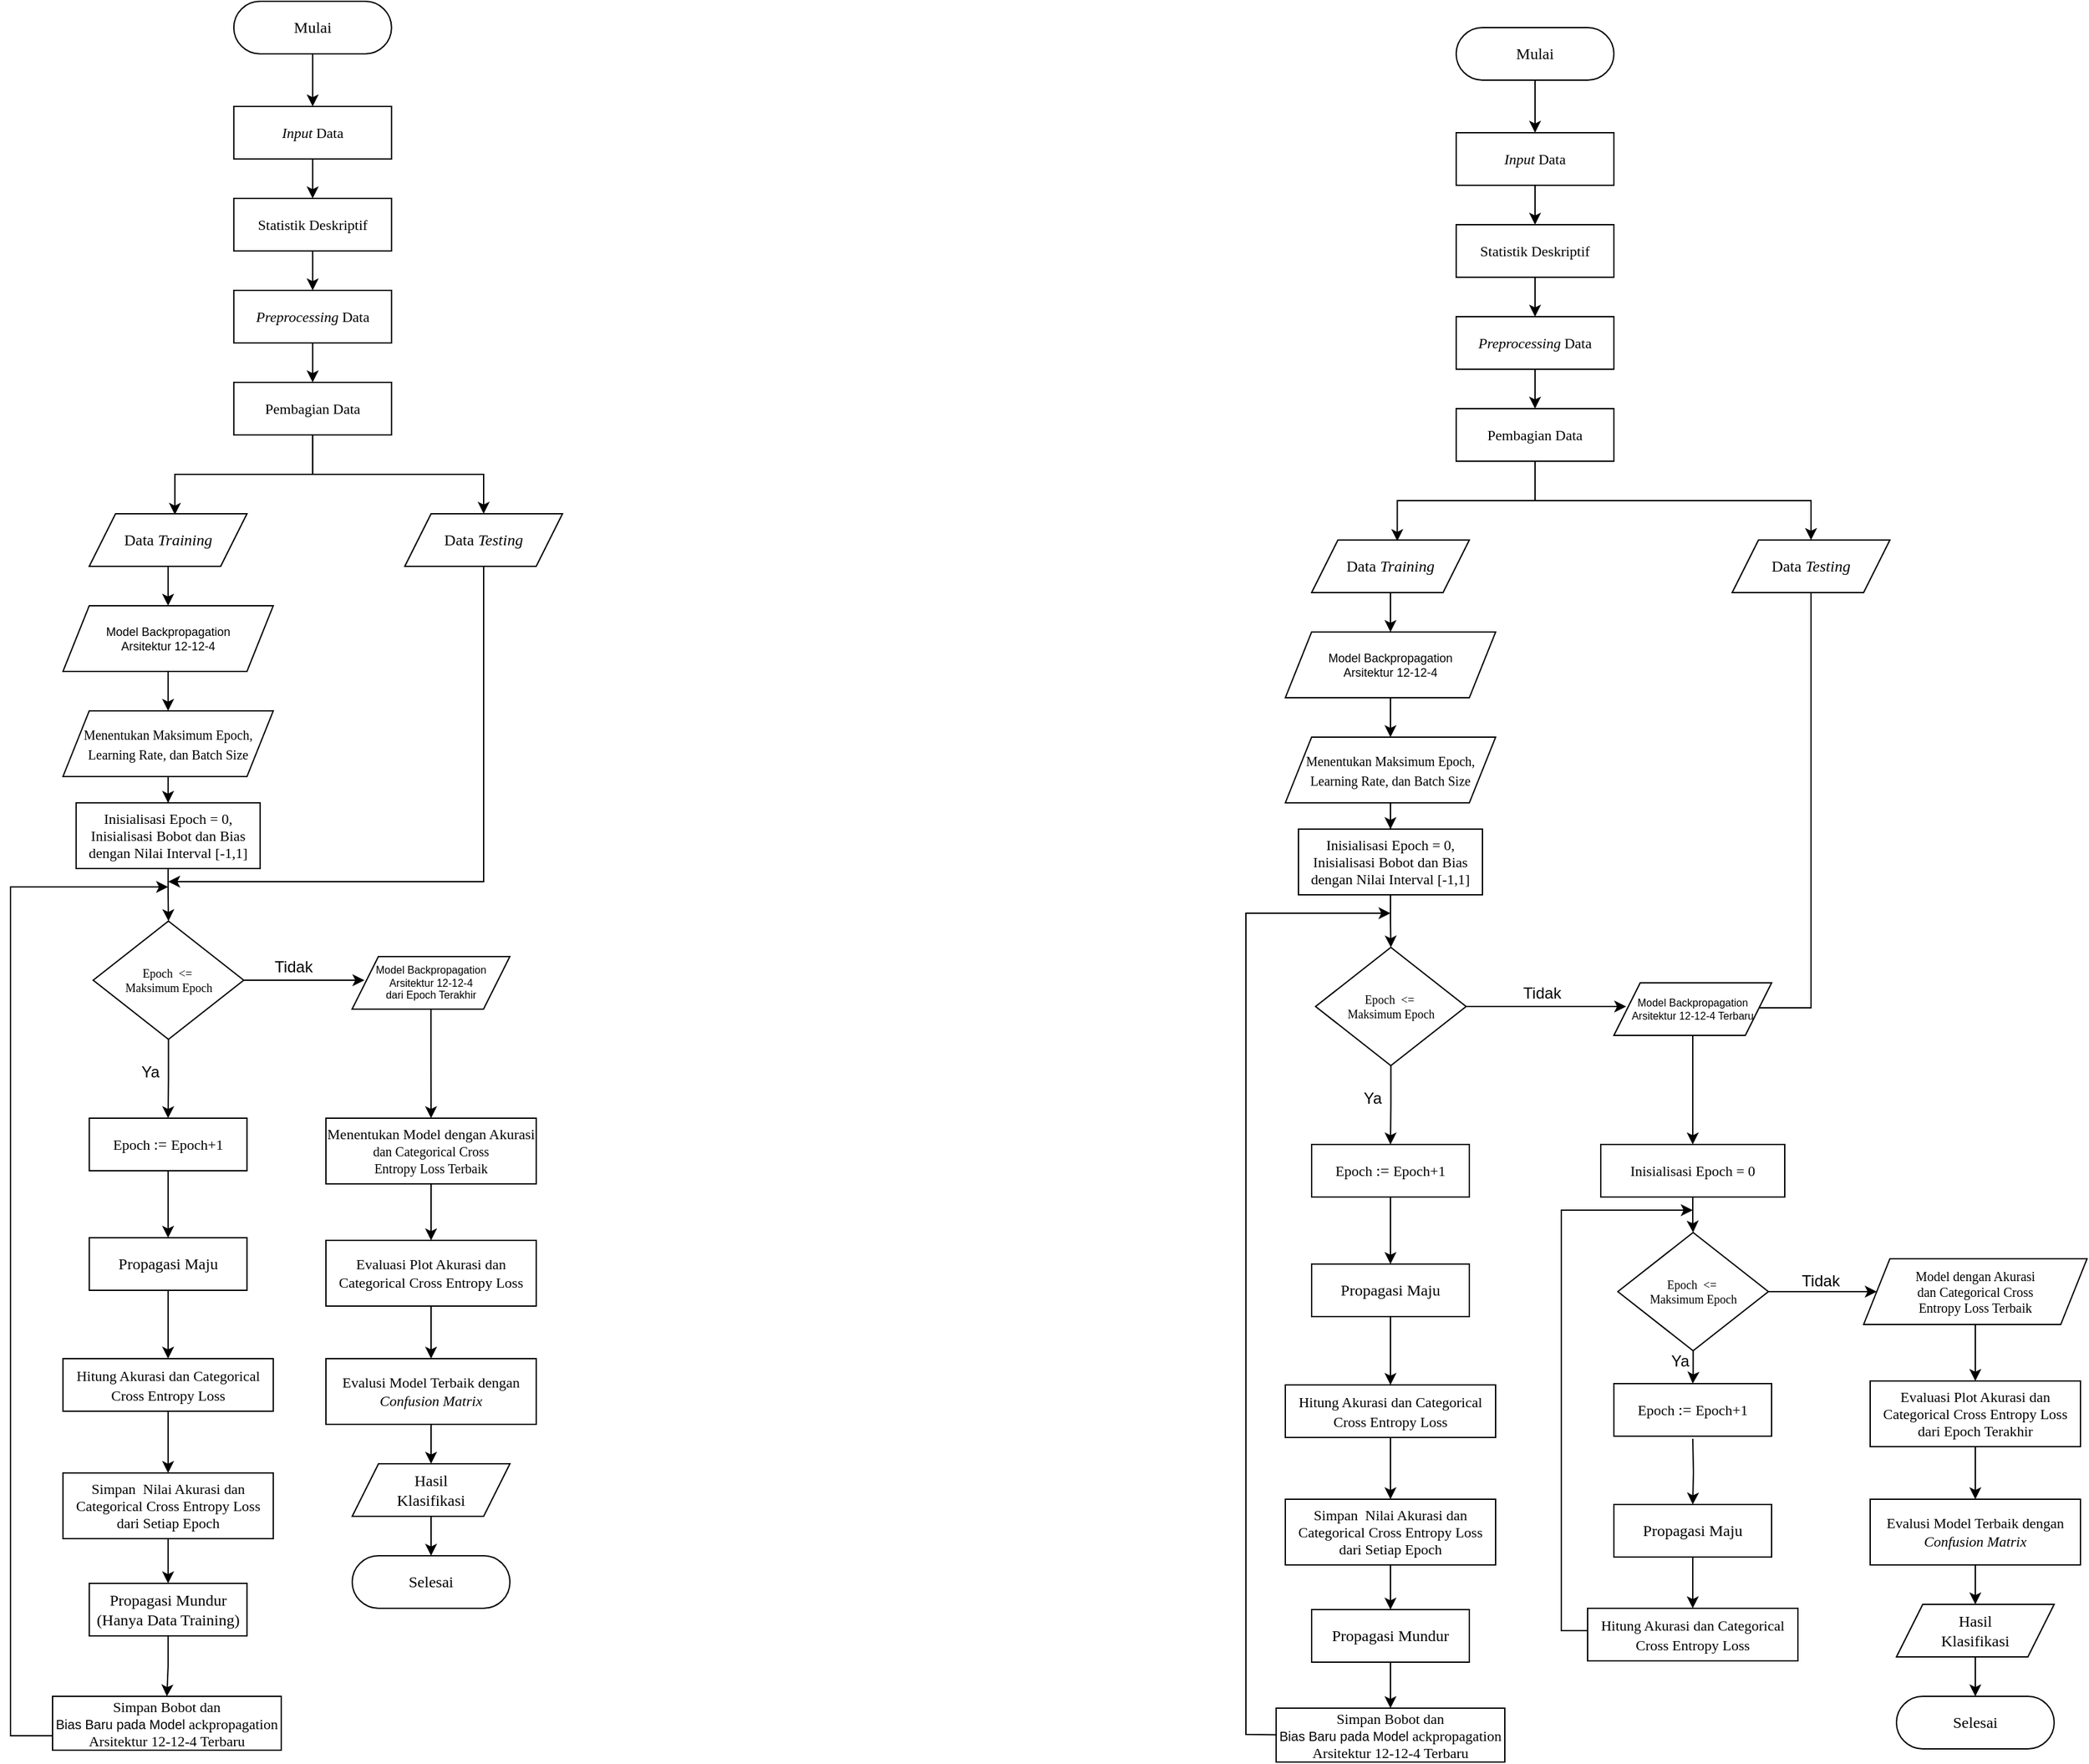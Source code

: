 <mxfile version="21.6.7" type="github">
  <diagram name="Halaman-1" id="IDPkt6IPQC_1jw6kws_v">
    <mxGraphModel dx="1494" dy="349" grid="1" gridSize="10" guides="0" tooltips="1" connect="1" arrows="1" fold="1" page="1" pageScale="1" pageWidth="827" pageHeight="1169" math="0" shadow="0">
      <root>
        <mxCell id="0" />
        <mxCell id="1" parent="0" />
        <mxCell id="IdXI2zrkfBvDs6GvW4y7-14" value="" style="edgeStyle=orthogonalEdgeStyle;rounded=0;orthogonalLoop=1;jettySize=auto;html=1;" parent="1" source="IdXI2zrkfBvDs6GvW4y7-10" edge="1">
          <mxGeometry relative="1" as="geometry">
            <mxPoint x="400" y="120" as="targetPoint" />
          </mxGeometry>
        </mxCell>
        <mxCell id="IdXI2zrkfBvDs6GvW4y7-10" value="&lt;font face=&quot;Times New Roman&quot;&gt;Mulai&lt;/font&gt;" style="rounded=1;whiteSpace=wrap;html=1;arcSize=50;" parent="1" vertex="1">
          <mxGeometry x="340" y="40" width="120" height="40" as="geometry" />
        </mxCell>
        <mxCell id="7m37HU-JpjzB4hNOFp2D-5" style="edgeStyle=orthogonalEdgeStyle;rounded=0;orthogonalLoop=1;jettySize=auto;html=1;exitX=0.75;exitY=0;exitDx=0;exitDy=0;" parent="1" edge="1">
          <mxGeometry relative="1" as="geometry">
            <mxPoint x="430.31" y="110" as="targetPoint" />
            <mxPoint x="430.0" y="110" as="sourcePoint" />
          </mxGeometry>
        </mxCell>
        <mxCell id="7m37HU-JpjzB4hNOFp2D-27" value="" style="edgeStyle=orthogonalEdgeStyle;rounded=0;orthogonalLoop=1;jettySize=auto;html=1;" parent="1" source="IdXI2zrkfBvDs6GvW4y7-42" target="K-xvkSlF35jEx8rKdwMI-3" edge="1">
          <mxGeometry relative="1" as="geometry" />
        </mxCell>
        <mxCell id="IdXI2zrkfBvDs6GvW4y7-42" value="&lt;font face=&quot;Times New Roman&quot;&gt;Hasil&lt;br&gt;Klasifikasi&lt;/font&gt;" style="shape=parallelogram;perimeter=parallelogramPerimeter;whiteSpace=wrap;html=1;fixedSize=1;" parent="1" vertex="1">
          <mxGeometry x="675" y="1240" width="120" height="40" as="geometry" />
        </mxCell>
        <mxCell id="K-xvkSlF35jEx8rKdwMI-3" value="&lt;font face=&quot;Times New Roman&quot;&gt;Selesai&lt;br&gt;&lt;/font&gt;" style="rounded=1;whiteSpace=wrap;html=1;arcSize=50;" parent="1" vertex="1">
          <mxGeometry x="675" y="1310" width="120" height="40" as="geometry" />
        </mxCell>
        <mxCell id="Z6IPMhNPh_R6V51IVwI1-49" value="" style="edgeStyle=orthogonalEdgeStyle;rounded=0;orthogonalLoop=1;jettySize=auto;html=1;entryX=0.5;entryY=0;entryDx=0;entryDy=0;" parent="1" source="7m37HU-JpjzB4hNOFp2D-1" target="Z6IPMhNPh_R6V51IVwI1-52" edge="1">
          <mxGeometry relative="1" as="geometry">
            <mxPoint x="310" y="530" as="targetPoint" />
          </mxGeometry>
        </mxCell>
        <mxCell id="7m37HU-JpjzB4hNOFp2D-1" value="&lt;font face=&quot;Times New Roman&quot;&gt;Data &lt;i&gt;Training&lt;/i&gt;&lt;/font&gt;" style="shape=parallelogram;perimeter=parallelogramPerimeter;whiteSpace=wrap;html=1;fixedSize=1;" parent="1" vertex="1">
          <mxGeometry x="230" y="430" width="120" height="40" as="geometry" />
        </mxCell>
        <mxCell id="7m37HU-JpjzB4hNOFp2D-12" value="" style="edgeStyle=orthogonalEdgeStyle;rounded=0;orthogonalLoop=1;jettySize=auto;html=1;" parent="1" source="7m37HU-JpjzB4hNOFp2D-2" target="7m37HU-JpjzB4hNOFp2D-3" edge="1">
          <mxGeometry relative="1" as="geometry" />
        </mxCell>
        <mxCell id="7m37HU-JpjzB4hNOFp2D-2" value="&lt;font style=&quot;font-size: 11px;&quot; face=&quot;Times New Roman&quot;&gt;&lt;i&gt;Input&lt;/i&gt; Data&lt;/font&gt;" style="rounded=0;whiteSpace=wrap;html=1;" parent="1" vertex="1">
          <mxGeometry x="340" y="120" width="120" height="40" as="geometry" />
        </mxCell>
        <mxCell id="7m37HU-JpjzB4hNOFp2D-29" value="" style="edgeStyle=orthogonalEdgeStyle;rounded=0;orthogonalLoop=1;jettySize=auto;html=1;" parent="1" source="7m37HU-JpjzB4hNOFp2D-3" target="7m37HU-JpjzB4hNOFp2D-28" edge="1">
          <mxGeometry relative="1" as="geometry" />
        </mxCell>
        <mxCell id="7m37HU-JpjzB4hNOFp2D-3" value="&lt;font face=&quot;Times New Roman&quot;&gt;&lt;span style=&quot;font-size: 11px;&quot;&gt;Statistik Deskriptif&lt;/span&gt;&lt;/font&gt;" style="rounded=0;whiteSpace=wrap;html=1;" parent="1" vertex="1">
          <mxGeometry x="340" y="190" width="120" height="40" as="geometry" />
        </mxCell>
        <mxCell id="7m37HU-JpjzB4hNOFp2D-31" style="edgeStyle=orthogonalEdgeStyle;rounded=0;orthogonalLoop=1;jettySize=auto;html=1;entryX=0.5;entryY=0;entryDx=0;entryDy=0;" parent="1" source="7m37HU-JpjzB4hNOFp2D-4" target="7m37HU-JpjzB4hNOFp2D-14" edge="1">
          <mxGeometry relative="1" as="geometry">
            <Array as="points">
              <mxPoint x="400" y="400" />
              <mxPoint x="610" y="400" />
            </Array>
          </mxGeometry>
        </mxCell>
        <mxCell id="7m37HU-JpjzB4hNOFp2D-32" style="edgeStyle=orthogonalEdgeStyle;rounded=0;orthogonalLoop=1;jettySize=auto;html=1;entryX=0.543;entryY=0.019;entryDx=0;entryDy=0;entryPerimeter=0;" parent="1" source="7m37HU-JpjzB4hNOFp2D-4" target="7m37HU-JpjzB4hNOFp2D-1" edge="1">
          <mxGeometry relative="1" as="geometry">
            <Array as="points">
              <mxPoint x="400" y="400" />
              <mxPoint x="295" y="400" />
            </Array>
          </mxGeometry>
        </mxCell>
        <mxCell id="7m37HU-JpjzB4hNOFp2D-4" value="&lt;font style=&quot;font-size: 11px;&quot; face=&quot;Times New Roman&quot;&gt;Pembagian Data&lt;/font&gt;" style="rounded=0;whiteSpace=wrap;html=1;" parent="1" vertex="1">
          <mxGeometry x="340" y="330" width="120" height="40" as="geometry" />
        </mxCell>
        <mxCell id="7m37HU-JpjzB4hNOFp2D-22" style="edgeStyle=orthogonalEdgeStyle;rounded=0;orthogonalLoop=1;jettySize=auto;html=1;entryX=1;entryY=0.5;entryDx=0;entryDy=0;" parent="1" target="rV1thAJR1Vzn2dTstKj4-36" edge="1">
          <mxGeometry relative="1" as="geometry">
            <mxPoint x="590" y="790" as="targetPoint" />
            <mxPoint x="610.0" y="470.0" as="sourcePoint" />
            <Array as="points">
              <mxPoint x="610" y="786" />
            </Array>
          </mxGeometry>
        </mxCell>
        <mxCell id="7m37HU-JpjzB4hNOFp2D-14" value="&lt;font face=&quot;Times New Roman&quot;&gt;Data &lt;i&gt;Testing&lt;/i&gt;&lt;/font&gt;" style="shape=parallelogram;perimeter=parallelogramPerimeter;whiteSpace=wrap;html=1;fixedSize=1;" parent="1" vertex="1">
          <mxGeometry x="550" y="430" width="120" height="40" as="geometry" />
        </mxCell>
        <mxCell id="7m37HU-JpjzB4hNOFp2D-30" value="" style="edgeStyle=orthogonalEdgeStyle;rounded=0;orthogonalLoop=1;jettySize=auto;html=1;" parent="1" source="7m37HU-JpjzB4hNOFp2D-28" target="7m37HU-JpjzB4hNOFp2D-4" edge="1">
          <mxGeometry relative="1" as="geometry" />
        </mxCell>
        <mxCell id="7m37HU-JpjzB4hNOFp2D-28" value="&lt;font style=&quot;font-size: 11px;&quot; face=&quot;Times New Roman&quot;&gt;&lt;i&gt;Preprocessing&lt;/i&gt; Data&lt;/font&gt;" style="rounded=0;whiteSpace=wrap;html=1;" parent="1" vertex="1">
          <mxGeometry x="340" y="260" width="120" height="40" as="geometry" />
        </mxCell>
        <mxCell id="Z6IPMhNPh_R6V51IVwI1-61" style="edgeStyle=orthogonalEdgeStyle;rounded=0;orthogonalLoop=1;jettySize=auto;html=1;entryX=0.5;entryY=0;entryDx=0;entryDy=0;" parent="1" source="Z6IPMhNPh_R6V51IVwI1-1" target="Z6IPMhNPh_R6V51IVwI1-16" edge="1">
          <mxGeometry relative="1" as="geometry" />
        </mxCell>
        <mxCell id="Z6IPMhNPh_R6V51IVwI1-1" value="&lt;font face=&quot;Times New Roman&quot; style=&quot;font-size: 10px;&quot;&gt;Menentukan Maksimum &lt;span&gt;Epoch&lt;/span&gt;, &lt;br&gt;&lt;span&gt;Learning Rate&lt;/span&gt;, dan &lt;span&gt;Batch Size&lt;/span&gt;&lt;/font&gt;" style="shape=parallelogram;perimeter=parallelogramPerimeter;whiteSpace=wrap;html=1;fixedSize=1;fontStyle=0" parent="1" vertex="1">
          <mxGeometry x="210" y="580" width="160" height="50" as="geometry" />
        </mxCell>
        <mxCell id="Z6IPMhNPh_R6V51IVwI1-43" value="" style="edgeStyle=orthogonalEdgeStyle;rounded=0;orthogonalLoop=1;jettySize=auto;html=1;" parent="1" source="Z6IPMhNPh_R6V51IVwI1-7" target="Z6IPMhNPh_R6V51IVwI1-20" edge="1">
          <mxGeometry relative="1" as="geometry" />
        </mxCell>
        <mxCell id="rV1thAJR1Vzn2dTstKj4-12" value="" style="edgeStyle=orthogonalEdgeStyle;rounded=0;orthogonalLoop=1;jettySize=auto;html=1;entryX=0.078;entryY=0.45;entryDx=0;entryDy=0;entryPerimeter=0;" edge="1" parent="1" source="Z6IPMhNPh_R6V51IVwI1-7" target="rV1thAJR1Vzn2dTstKj4-36">
          <mxGeometry relative="1" as="geometry">
            <mxPoint x="450.0" y="785.517" as="targetPoint" />
          </mxGeometry>
        </mxCell>
        <mxCell id="Z6IPMhNPh_R6V51IVwI1-7" value="&lt;font style=&quot;font-size: 9px;&quot;&gt;&lt;span style=&quot;font-size: 9px;&quot;&gt;&lt;span style=&quot;font-size: 9px;&quot;&gt;Epoch&amp;nbsp;&lt;/span&gt; &amp;lt;=&lt;/span&gt;&amp;nbsp;&lt;br style=&quot;font-size: 9px;&quot;&gt;&lt;span style=&quot;font-size: 9px;&quot;&gt;Maksimum &lt;span style=&quot;font-size: 9px;&quot;&gt;Epoch&lt;/span&gt;&lt;/span&gt;&lt;/font&gt;" style="rhombus;whiteSpace=wrap;html=1;fontSize=9;fontStyle=0;fontFamily=Times New Roman;" parent="1" vertex="1">
          <mxGeometry x="233" y="740" width="114.55" height="90" as="geometry" />
        </mxCell>
        <mxCell id="Z6IPMhNPh_R6V51IVwI1-33" value="" style="edgeStyle=orthogonalEdgeStyle;rounded=0;orthogonalLoop=1;jettySize=auto;html=1;" parent="1" source="Z6IPMhNPh_R6V51IVwI1-16" target="Z6IPMhNPh_R6V51IVwI1-7" edge="1">
          <mxGeometry relative="1" as="geometry" />
        </mxCell>
        <mxCell id="Z6IPMhNPh_R6V51IVwI1-16" value="Inisialisasi&amp;nbsp;&lt;span style=&quot;font-size: 11px;&quot;&gt;Epoch = 0,&lt;br style=&quot;font-size: 11px;&quot;&gt;Inisialisasi Bobot dan Bias dengan Nilai Interval [-1,1]&lt;br style=&quot;font-size: 11px;&quot;&gt;&lt;/span&gt;" style="rounded=0;whiteSpace=wrap;html=1;fontFamily=Times New Roman;fontSize=11;" parent="1" vertex="1">
          <mxGeometry x="220" y="650" width="140" height="50" as="geometry" />
        </mxCell>
        <mxCell id="Z6IPMhNPh_R6V51IVwI1-38" value="" style="edgeStyle=orthogonalEdgeStyle;rounded=0;orthogonalLoop=1;jettySize=auto;html=1;" parent="1" source="Z6IPMhNPh_R6V51IVwI1-19" target="Z6IPMhNPh_R6V51IVwI1-37" edge="1">
          <mxGeometry relative="1" as="geometry" />
        </mxCell>
        <mxCell id="Z6IPMhNPh_R6V51IVwI1-19" value="Propagasi Maju" style="rounded=0;whiteSpace=wrap;html=1;fontFamily=Times New Roman;" parent="1" vertex="1">
          <mxGeometry x="230" y="981" width="120" height="40" as="geometry" />
        </mxCell>
        <mxCell id="rV1thAJR1Vzn2dTstKj4-2" style="edgeStyle=orthogonalEdgeStyle;rounded=0;orthogonalLoop=1;jettySize=auto;html=1;entryX=0.5;entryY=0;entryDx=0;entryDy=0;" edge="1" parent="1" source="Z6IPMhNPh_R6V51IVwI1-20" target="Z6IPMhNPh_R6V51IVwI1-19">
          <mxGeometry relative="1" as="geometry" />
        </mxCell>
        <mxCell id="Z6IPMhNPh_R6V51IVwI1-20" value="&lt;span style=&quot;border-color: var(--border-color); font-size: 11px;&quot;&gt;Epoch&amp;nbsp;&lt;/span&gt;:=&amp;nbsp;&lt;span style=&quot;border-color: var(--border-color); font-size: 11px;&quot;&gt;Epoch+&lt;/span&gt;&lt;span style=&quot;font-size: 11px;&quot;&gt;1&lt;/span&gt;" style="rounded=0;whiteSpace=wrap;html=1;fontFamily=Times New Roman;fontStyle=0" parent="1" vertex="1">
          <mxGeometry x="230" y="890" width="120" height="40" as="geometry" />
        </mxCell>
        <mxCell id="rV1thAJR1Vzn2dTstKj4-17" style="edgeStyle=orthogonalEdgeStyle;rounded=0;orthogonalLoop=1;jettySize=auto;html=1;entryX=0.5;entryY=0;entryDx=0;entryDy=0;" edge="1" parent="1" source="Z6IPMhNPh_R6V51IVwI1-37" target="rV1thAJR1Vzn2dTstKj4-16">
          <mxGeometry relative="1" as="geometry" />
        </mxCell>
        <mxCell id="Z6IPMhNPh_R6V51IVwI1-37" value="&lt;span style=&quot;font-size: 11px;&quot;&gt;Hitung Akurasi dan Categorical Cross Entropy Loss&lt;/span&gt;" style="rounded=0;whiteSpace=wrap;html=1;fontFamily=Times New Roman;fontStyle=0" parent="1" vertex="1">
          <mxGeometry x="210" y="1073" width="160" height="40" as="geometry" />
        </mxCell>
        <mxCell id="rV1thAJR1Vzn2dTstKj4-35" value="" style="edgeStyle=orthogonalEdgeStyle;rounded=0;orthogonalLoop=1;jettySize=auto;html=1;" edge="1" parent="1" source="Z6IPMhNPh_R6V51IVwI1-40" target="rV1thAJR1Vzn2dTstKj4-30">
          <mxGeometry relative="1" as="geometry" />
        </mxCell>
        <mxCell id="Z6IPMhNPh_R6V51IVwI1-40" value="Propagasi Mundur" style="rounded=0;whiteSpace=wrap;html=1;fontFamily=Times New Roman;" parent="1" vertex="1">
          <mxGeometry x="230" y="1244" width="120" height="40" as="geometry" />
        </mxCell>
        <mxCell id="Z6IPMhNPh_R6V51IVwI1-56" style="edgeStyle=orthogonalEdgeStyle;rounded=0;orthogonalLoop=1;jettySize=auto;html=1;entryX=0.5;entryY=0;entryDx=0;entryDy=0;" parent="1" source="Z6IPMhNPh_R6V51IVwI1-52" target="Z6IPMhNPh_R6V51IVwI1-1" edge="1">
          <mxGeometry relative="1" as="geometry" />
        </mxCell>
        <mxCell id="Z6IPMhNPh_R6V51IVwI1-52" value="Model Backpropagation&lt;br&gt;Arsitektur 12-12-4" style="shape=parallelogram;perimeter=parallelogramPerimeter;whiteSpace=wrap;html=1;fixedSize=1;fontSize=9;" parent="1" vertex="1">
          <mxGeometry x="210" y="500" width="160" height="50" as="geometry" />
        </mxCell>
        <mxCell id="rV1thAJR1Vzn2dTstKj4-4" value="Ya" style="text;html=1;align=center;verticalAlign=middle;resizable=0;points=[];autosize=1;strokeColor=none;fillColor=none;" vertex="1" parent="1">
          <mxGeometry x="256" y="840" width="40" height="30" as="geometry" />
        </mxCell>
        <mxCell id="rV1thAJR1Vzn2dTstKj4-18" style="edgeStyle=orthogonalEdgeStyle;rounded=0;orthogonalLoop=1;jettySize=auto;html=1;entryX=0.5;entryY=0;entryDx=0;entryDy=0;" edge="1" parent="1" source="rV1thAJR1Vzn2dTstKj4-16" target="Z6IPMhNPh_R6V51IVwI1-40">
          <mxGeometry relative="1" as="geometry" />
        </mxCell>
        <mxCell id="rV1thAJR1Vzn2dTstKj4-16" value="Simpan&amp;nbsp; Nilai Akurasi dan Categorical Cross Entropy Loss dari Setiap Epoch" style="whiteSpace=wrap;html=1;fontSize=11;fontFamily=Times New Roman;fontStyle=0;" vertex="1" parent="1">
          <mxGeometry x="210" y="1160" width="160" height="50" as="geometry" />
        </mxCell>
        <mxCell id="rV1thAJR1Vzn2dTstKj4-22" style="edgeStyle=orthogonalEdgeStyle;rounded=0;orthogonalLoop=1;jettySize=auto;html=1;exitX=0;exitY=0.5;exitDx=0;exitDy=0;" edge="1" parent="1" source="rV1thAJR1Vzn2dTstKj4-30">
          <mxGeometry relative="1" as="geometry">
            <mxPoint x="290" y="714" as="targetPoint" />
            <mxPoint x="220" y="1300" as="sourcePoint" />
            <Array as="points">
              <mxPoint x="225" y="1340" />
              <mxPoint x="180" y="1339" />
              <mxPoint x="180" y="714" />
            </Array>
          </mxGeometry>
        </mxCell>
        <mxCell id="rV1thAJR1Vzn2dTstKj4-42" style="edgeStyle=orthogonalEdgeStyle;rounded=0;orthogonalLoop=1;jettySize=auto;html=1;" edge="1" parent="1" source="rV1thAJR1Vzn2dTstKj4-23" target="rV1thAJR1Vzn2dTstKj4-24">
          <mxGeometry relative="1" as="geometry" />
        </mxCell>
        <mxCell id="rV1thAJR1Vzn2dTstKj4-23" value="Propagasi Maju" style="rounded=0;whiteSpace=wrap;html=1;fontFamily=Times New Roman;" vertex="1" parent="1">
          <mxGeometry x="460" y="1164" width="120" height="40" as="geometry" />
        </mxCell>
        <mxCell id="rV1thAJR1Vzn2dTstKj4-24" value="&lt;span style=&quot;font-size: 11px;&quot;&gt;Hitung Akurasi dan Categorical Cross Entropy Loss&lt;/span&gt;" style="rounded=0;whiteSpace=wrap;html=1;fontFamily=Times New Roman;fontStyle=0" vertex="1" parent="1">
          <mxGeometry x="440" y="1243" width="160" height="40" as="geometry" />
        </mxCell>
        <mxCell id="rV1thAJR1Vzn2dTstKj4-30" value="Simpan Bobot dan&lt;br style=&quot;border-color: var(--border-color); font-family: Helvetica; font-size: 10px;&quot;&gt;&lt;span style=&quot;font-family: Helvetica; font-size: 10px;&quot;&gt;Bias Baru pada Model&amp;nbsp;&lt;/span&gt;ackpropagation Arsitektur 12-12-4 Terbaru" style="whiteSpace=wrap;html=1;fontSize=11;fontFamily=Times New Roman;fontStyle=0;" vertex="1" parent="1">
          <mxGeometry x="203" y="1319" width="174" height="41" as="geometry" />
        </mxCell>
        <mxCell id="rV1thAJR1Vzn2dTstKj4-51" style="edgeStyle=orthogonalEdgeStyle;rounded=0;orthogonalLoop=1;jettySize=auto;html=1;entryX=0.5;entryY=0;entryDx=0;entryDy=0;" edge="1" parent="1" source="rV1thAJR1Vzn2dTstKj4-36" target="rV1thAJR1Vzn2dTstKj4-49">
          <mxGeometry relative="1" as="geometry" />
        </mxCell>
        <mxCell id="rV1thAJR1Vzn2dTstKj4-36" value="Model Backpropagation Arsitektur 12-12-4 Terbaru" style="shape=parallelogram;perimeter=parallelogramPerimeter;whiteSpace=wrap;html=1;fixedSize=1;fontSize=8;" vertex="1" parent="1">
          <mxGeometry x="460" y="767" width="120" height="40" as="geometry" />
        </mxCell>
        <mxCell id="rV1thAJR1Vzn2dTstKj4-71" style="edgeStyle=orthogonalEdgeStyle;rounded=0;orthogonalLoop=1;jettySize=auto;html=1;exitX=0;exitY=0.5;exitDx=0;exitDy=0;" edge="1" parent="1" source="rV1thAJR1Vzn2dTstKj4-24">
          <mxGeometry relative="1" as="geometry">
            <mxPoint x="520" y="940" as="targetPoint" />
            <Array as="points">
              <mxPoint x="440" y="1260" />
              <mxPoint x="420" y="1260" />
              <mxPoint x="420" y="940" />
            </Array>
          </mxGeometry>
        </mxCell>
        <mxCell id="rV1thAJR1Vzn2dTstKj4-74" style="edgeStyle=orthogonalEdgeStyle;rounded=0;orthogonalLoop=1;jettySize=auto;html=1;entryX=0.5;entryY=0;entryDx=0;entryDy=0;" edge="1" parent="1" source="rV1thAJR1Vzn2dTstKj4-38" target="rV1thAJR1Vzn2dTstKj4-73">
          <mxGeometry relative="1" as="geometry" />
        </mxCell>
        <mxCell id="rV1thAJR1Vzn2dTstKj4-38" value="Evaluasi Plot Akurasi dan Categorical Cross Entropy Loss dari Epoch Terakhir" style="whiteSpace=wrap;html=1;fontSize=11;fontFamily=Times New Roman;fontStyle=0;" vertex="1" parent="1">
          <mxGeometry x="655" y="1070" width="160" height="50" as="geometry" />
        </mxCell>
        <mxCell id="rV1thAJR1Vzn2dTstKj4-58" style="edgeStyle=orthogonalEdgeStyle;rounded=0;orthogonalLoop=1;jettySize=auto;html=1;entryX=0.5;entryY=0;entryDx=0;entryDy=0;" edge="1" parent="1" target="rV1thAJR1Vzn2dTstKj4-23">
          <mxGeometry relative="1" as="geometry">
            <mxPoint x="520.029" y="1114" as="sourcePoint" />
            <mxPoint x="522.44" y="1151.56" as="targetPoint" />
          </mxGeometry>
        </mxCell>
        <mxCell id="rV1thAJR1Vzn2dTstKj4-45" value="&lt;span style=&quot;border-color: var(--border-color); font-size: 11px;&quot;&gt;Epoch&amp;nbsp;&lt;/span&gt;:=&amp;nbsp;&lt;span style=&quot;border-color: var(--border-color); font-size: 11px;&quot;&gt;Epoch+&lt;/span&gt;&lt;span style=&quot;font-size: 11px;&quot;&gt;1&lt;/span&gt;" style="rounded=0;whiteSpace=wrap;html=1;fontFamily=Times New Roman;fontStyle=0" vertex="1" parent="1">
          <mxGeometry x="460" y="1072" width="120" height="40" as="geometry" />
        </mxCell>
        <mxCell id="rV1thAJR1Vzn2dTstKj4-55" style="edgeStyle=orthogonalEdgeStyle;rounded=0;orthogonalLoop=1;jettySize=auto;html=1;entryX=0.5;entryY=0;entryDx=0;entryDy=0;" edge="1" parent="1" source="rV1thAJR1Vzn2dTstKj4-49" target="rV1thAJR1Vzn2dTstKj4-54">
          <mxGeometry relative="1" as="geometry" />
        </mxCell>
        <mxCell id="rV1thAJR1Vzn2dTstKj4-49" value="Inisialisasi&amp;nbsp;&lt;span style=&quot;border-color: var(--border-color);&quot;&gt;Epoch = 0&lt;/span&gt;&lt;span style=&quot;font-size: 11px;&quot;&gt;&lt;br style=&quot;font-size: 11px;&quot;&gt;&lt;/span&gt;" style="rounded=0;whiteSpace=wrap;html=1;fontFamily=Times New Roman;fontSize=11;" vertex="1" parent="1">
          <mxGeometry x="450" y="890" width="140" height="40" as="geometry" />
        </mxCell>
        <mxCell id="rV1thAJR1Vzn2dTstKj4-57" style="edgeStyle=orthogonalEdgeStyle;rounded=0;orthogonalLoop=1;jettySize=auto;html=1;entryX=0.5;entryY=0;entryDx=0;entryDy=0;" edge="1" parent="1" source="rV1thAJR1Vzn2dTstKj4-54" target="rV1thAJR1Vzn2dTstKj4-45">
          <mxGeometry relative="1" as="geometry" />
        </mxCell>
        <mxCell id="rV1thAJR1Vzn2dTstKj4-64" style="edgeStyle=orthogonalEdgeStyle;rounded=0;orthogonalLoop=1;jettySize=auto;html=1;" edge="1" parent="1" source="rV1thAJR1Vzn2dTstKj4-54" target="rV1thAJR1Vzn2dTstKj4-68">
          <mxGeometry relative="1" as="geometry">
            <mxPoint x="660" y="1002" as="targetPoint" />
          </mxGeometry>
        </mxCell>
        <mxCell id="rV1thAJR1Vzn2dTstKj4-54" value="&lt;font style=&quot;font-size: 9px;&quot;&gt;&lt;span style=&quot;font-size: 9px;&quot;&gt;&lt;span style=&quot;font-size: 9px;&quot;&gt;Epoch&amp;nbsp;&lt;/span&gt; &amp;lt;=&lt;/span&gt;&amp;nbsp;&lt;br style=&quot;font-size: 9px;&quot;&gt;&lt;span style=&quot;font-size: 9px;&quot;&gt;Maksimum &lt;span style=&quot;font-size: 9px;&quot;&gt;Epoch&lt;/span&gt;&lt;/span&gt;&lt;/font&gt;" style="rhombus;whiteSpace=wrap;html=1;fontSize=9;fontStyle=0;fontFamily=Times New Roman;" vertex="1" parent="1">
          <mxGeometry x="463" y="957" width="114.55" height="90" as="geometry" />
        </mxCell>
        <mxCell id="rV1thAJR1Vzn2dTstKj4-61" value="Ya" style="text;html=1;align=center;verticalAlign=middle;resizable=0;points=[];autosize=1;strokeColor=none;fillColor=none;" vertex="1" parent="1">
          <mxGeometry x="490" y="1040" width="40" height="30" as="geometry" />
        </mxCell>
        <mxCell id="rV1thAJR1Vzn2dTstKj4-62" value="Tidak" style="text;html=1;align=center;verticalAlign=middle;resizable=0;points=[];autosize=1;strokeColor=none;fillColor=none;" vertex="1" parent="1">
          <mxGeometry x="380" y="760" width="50" height="30" as="geometry" />
        </mxCell>
        <mxCell id="rV1thAJR1Vzn2dTstKj4-63" value="Tidak" style="text;html=1;align=center;verticalAlign=middle;resizable=0;points=[];autosize=1;strokeColor=none;fillColor=none;" vertex="1" parent="1">
          <mxGeometry x="592" y="979" width="50" height="30" as="geometry" />
        </mxCell>
        <mxCell id="rV1thAJR1Vzn2dTstKj4-72" style="edgeStyle=orthogonalEdgeStyle;rounded=0;orthogonalLoop=1;jettySize=auto;html=1;entryX=0.5;entryY=0;entryDx=0;entryDy=0;" edge="1" parent="1" source="rV1thAJR1Vzn2dTstKj4-68" target="rV1thAJR1Vzn2dTstKj4-38">
          <mxGeometry relative="1" as="geometry">
            <mxPoint x="730" y="1060" as="targetPoint" />
          </mxGeometry>
        </mxCell>
        <mxCell id="rV1thAJR1Vzn2dTstKj4-68" value="Model dengan Akurasi&lt;br&gt;dan&amp;nbsp;&lt;span style=&quot;font-size: 10px;&quot;&gt;Categorical Cross &lt;br&gt;Entropy Loss Terbaik&lt;/span&gt;" style="shape=parallelogram;perimeter=parallelogramPerimeter;whiteSpace=wrap;html=1;fixedSize=1;fontSize=10;fontFamily=Times New Roman;" vertex="1" parent="1">
          <mxGeometry x="650" y="977" width="170" height="50" as="geometry" />
        </mxCell>
        <mxCell id="rV1thAJR1Vzn2dTstKj4-75" style="edgeStyle=orthogonalEdgeStyle;rounded=0;orthogonalLoop=1;jettySize=auto;html=1;entryX=0.5;entryY=0;entryDx=0;entryDy=0;" edge="1" parent="1" source="rV1thAJR1Vzn2dTstKj4-73" target="IdXI2zrkfBvDs6GvW4y7-42">
          <mxGeometry relative="1" as="geometry" />
        </mxCell>
        <mxCell id="rV1thAJR1Vzn2dTstKj4-73" value="Evalusi Model Terbaik dengan&lt;br&gt;&lt;i&gt;Confusion Matrix&lt;/i&gt;" style="whiteSpace=wrap;html=1;fontSize=11;fontFamily=Times New Roman;fontStyle=0;" vertex="1" parent="1">
          <mxGeometry x="655" y="1160" width="160" height="50" as="geometry" />
        </mxCell>
        <mxCell id="rV1thAJR1Vzn2dTstKj4-76" value="" style="edgeStyle=orthogonalEdgeStyle;rounded=0;orthogonalLoop=1;jettySize=auto;html=1;" edge="1" parent="1" source="rV1thAJR1Vzn2dTstKj4-77">
          <mxGeometry relative="1" as="geometry">
            <mxPoint x="-530.09" y="100" as="targetPoint" />
          </mxGeometry>
        </mxCell>
        <mxCell id="rV1thAJR1Vzn2dTstKj4-77" value="&lt;font face=&quot;Times New Roman&quot;&gt;Mulai&lt;/font&gt;" style="rounded=1;whiteSpace=wrap;html=1;arcSize=50;" vertex="1" parent="1">
          <mxGeometry x="-590.09" y="20" width="120" height="40" as="geometry" />
        </mxCell>
        <mxCell id="rV1thAJR1Vzn2dTstKj4-78" style="edgeStyle=orthogonalEdgeStyle;rounded=0;orthogonalLoop=1;jettySize=auto;html=1;exitX=0.75;exitY=0;exitDx=0;exitDy=0;" edge="1" parent="1">
          <mxGeometry relative="1" as="geometry">
            <mxPoint x="-499.78" y="90" as="targetPoint" />
            <mxPoint x="-500.09" y="90" as="sourcePoint" />
          </mxGeometry>
        </mxCell>
        <mxCell id="rV1thAJR1Vzn2dTstKj4-79" value="" style="edgeStyle=orthogonalEdgeStyle;rounded=0;orthogonalLoop=1;jettySize=auto;html=1;" edge="1" parent="1" source="rV1thAJR1Vzn2dTstKj4-80" target="rV1thAJR1Vzn2dTstKj4-81">
          <mxGeometry relative="1" as="geometry" />
        </mxCell>
        <mxCell id="rV1thAJR1Vzn2dTstKj4-80" value="&lt;font face=&quot;Times New Roman&quot;&gt;Hasil&lt;br&gt;Klasifikasi&lt;/font&gt;" style="shape=parallelogram;perimeter=parallelogramPerimeter;whiteSpace=wrap;html=1;fixedSize=1;" vertex="1" parent="1">
          <mxGeometry x="-500" y="1133" width="120" height="40" as="geometry" />
        </mxCell>
        <mxCell id="rV1thAJR1Vzn2dTstKj4-81" value="&lt;font face=&quot;Times New Roman&quot;&gt;Selesai&lt;br&gt;&lt;/font&gt;" style="rounded=1;whiteSpace=wrap;html=1;arcSize=50;" vertex="1" parent="1">
          <mxGeometry x="-500" y="1203" width="120" height="40" as="geometry" />
        </mxCell>
        <mxCell id="rV1thAJR1Vzn2dTstKj4-82" value="" style="edgeStyle=orthogonalEdgeStyle;rounded=0;orthogonalLoop=1;jettySize=auto;html=1;entryX=0.5;entryY=0;entryDx=0;entryDy=0;" edge="1" parent="1" source="rV1thAJR1Vzn2dTstKj4-83" target="rV1thAJR1Vzn2dTstKj4-111">
          <mxGeometry relative="1" as="geometry">
            <mxPoint x="-620.09" y="510" as="targetPoint" />
          </mxGeometry>
        </mxCell>
        <mxCell id="rV1thAJR1Vzn2dTstKj4-83" value="&lt;font face=&quot;Times New Roman&quot;&gt;Data &lt;i&gt;Training&lt;/i&gt;&lt;/font&gt;" style="shape=parallelogram;perimeter=parallelogramPerimeter;whiteSpace=wrap;html=1;fixedSize=1;" vertex="1" parent="1">
          <mxGeometry x="-700.09" y="410" width="120" height="40" as="geometry" />
        </mxCell>
        <mxCell id="rV1thAJR1Vzn2dTstKj4-84" value="" style="edgeStyle=orthogonalEdgeStyle;rounded=0;orthogonalLoop=1;jettySize=auto;html=1;" edge="1" parent="1" source="rV1thAJR1Vzn2dTstKj4-85" target="rV1thAJR1Vzn2dTstKj4-87">
          <mxGeometry relative="1" as="geometry" />
        </mxCell>
        <mxCell id="rV1thAJR1Vzn2dTstKj4-85" value="&lt;font style=&quot;font-size: 11px;&quot; face=&quot;Times New Roman&quot;&gt;&lt;i&gt;Input&lt;/i&gt; Data&lt;/font&gt;" style="rounded=0;whiteSpace=wrap;html=1;" vertex="1" parent="1">
          <mxGeometry x="-590.09" y="100" width="120" height="40" as="geometry" />
        </mxCell>
        <mxCell id="rV1thAJR1Vzn2dTstKj4-86" value="" style="edgeStyle=orthogonalEdgeStyle;rounded=0;orthogonalLoop=1;jettySize=auto;html=1;" edge="1" parent="1" source="rV1thAJR1Vzn2dTstKj4-87" target="rV1thAJR1Vzn2dTstKj4-94">
          <mxGeometry relative="1" as="geometry" />
        </mxCell>
        <mxCell id="rV1thAJR1Vzn2dTstKj4-87" value="&lt;font face=&quot;Times New Roman&quot;&gt;&lt;span style=&quot;font-size: 11px;&quot;&gt;Statistik Deskriptif&lt;/span&gt;&lt;/font&gt;" style="rounded=0;whiteSpace=wrap;html=1;" vertex="1" parent="1">
          <mxGeometry x="-590.09" y="170" width="120" height="40" as="geometry" />
        </mxCell>
        <mxCell id="rV1thAJR1Vzn2dTstKj4-88" style="edgeStyle=orthogonalEdgeStyle;rounded=0;orthogonalLoop=1;jettySize=auto;html=1;entryX=0.5;entryY=0;entryDx=0;entryDy=0;" edge="1" parent="1" source="rV1thAJR1Vzn2dTstKj4-90" target="rV1thAJR1Vzn2dTstKj4-92">
          <mxGeometry relative="1" as="geometry">
            <Array as="points">
              <mxPoint x="-530" y="380" />
              <mxPoint x="-400" y="380" />
            </Array>
          </mxGeometry>
        </mxCell>
        <mxCell id="rV1thAJR1Vzn2dTstKj4-89" style="edgeStyle=orthogonalEdgeStyle;rounded=0;orthogonalLoop=1;jettySize=auto;html=1;entryX=0.543;entryY=0.019;entryDx=0;entryDy=0;entryPerimeter=0;" edge="1" parent="1" source="rV1thAJR1Vzn2dTstKj4-90" target="rV1thAJR1Vzn2dTstKj4-83">
          <mxGeometry relative="1" as="geometry">
            <Array as="points">
              <mxPoint x="-530.09" y="380" />
              <mxPoint x="-635.09" y="380" />
            </Array>
          </mxGeometry>
        </mxCell>
        <mxCell id="rV1thAJR1Vzn2dTstKj4-90" value="&lt;font style=&quot;font-size: 11px;&quot; face=&quot;Times New Roman&quot;&gt;Pembagian Data&lt;/font&gt;" style="rounded=0;whiteSpace=wrap;html=1;" vertex="1" parent="1">
          <mxGeometry x="-590.09" y="310" width="120" height="40" as="geometry" />
        </mxCell>
        <mxCell id="rV1thAJR1Vzn2dTstKj4-146" style="edgeStyle=orthogonalEdgeStyle;rounded=0;orthogonalLoop=1;jettySize=auto;html=1;" edge="1" parent="1" source="rV1thAJR1Vzn2dTstKj4-92">
          <mxGeometry relative="1" as="geometry">
            <mxPoint x="-640" y="690" as="targetPoint" />
            <Array as="points">
              <mxPoint x="-400" y="690" />
              <mxPoint x="-640" y="690" />
            </Array>
          </mxGeometry>
        </mxCell>
        <mxCell id="rV1thAJR1Vzn2dTstKj4-92" value="&lt;font face=&quot;Times New Roman&quot;&gt;Data &lt;i&gt;Testing&lt;/i&gt;&lt;/font&gt;" style="shape=parallelogram;perimeter=parallelogramPerimeter;whiteSpace=wrap;html=1;fixedSize=1;" vertex="1" parent="1">
          <mxGeometry x="-460" y="410" width="120" height="40" as="geometry" />
        </mxCell>
        <mxCell id="rV1thAJR1Vzn2dTstKj4-93" value="" style="edgeStyle=orthogonalEdgeStyle;rounded=0;orthogonalLoop=1;jettySize=auto;html=1;" edge="1" parent="1" source="rV1thAJR1Vzn2dTstKj4-94" target="rV1thAJR1Vzn2dTstKj4-90">
          <mxGeometry relative="1" as="geometry" />
        </mxCell>
        <mxCell id="rV1thAJR1Vzn2dTstKj4-94" value="&lt;font style=&quot;font-size: 11px;&quot; face=&quot;Times New Roman&quot;&gt;&lt;i&gt;Preprocessing&lt;/i&gt; Data&lt;/font&gt;" style="rounded=0;whiteSpace=wrap;html=1;" vertex="1" parent="1">
          <mxGeometry x="-590.09" y="240" width="120" height="40" as="geometry" />
        </mxCell>
        <mxCell id="rV1thAJR1Vzn2dTstKj4-95" style="edgeStyle=orthogonalEdgeStyle;rounded=0;orthogonalLoop=1;jettySize=auto;html=1;entryX=0.5;entryY=0;entryDx=0;entryDy=0;" edge="1" parent="1" source="rV1thAJR1Vzn2dTstKj4-96" target="rV1thAJR1Vzn2dTstKj4-101">
          <mxGeometry relative="1" as="geometry" />
        </mxCell>
        <mxCell id="rV1thAJR1Vzn2dTstKj4-96" value="&lt;font face=&quot;Times New Roman&quot; style=&quot;font-size: 10px;&quot;&gt;Menentukan Maksimum &lt;span&gt;Epoch&lt;/span&gt;, &lt;br&gt;&lt;span&gt;Learning Rate&lt;/span&gt;, dan &lt;span&gt;Batch Size&lt;/span&gt;&lt;/font&gt;" style="shape=parallelogram;perimeter=parallelogramPerimeter;whiteSpace=wrap;html=1;fixedSize=1;fontStyle=0" vertex="1" parent="1">
          <mxGeometry x="-720.09" y="560" width="160" height="50" as="geometry" />
        </mxCell>
        <mxCell id="rV1thAJR1Vzn2dTstKj4-97" value="" style="edgeStyle=orthogonalEdgeStyle;rounded=0;orthogonalLoop=1;jettySize=auto;html=1;" edge="1" parent="1" source="rV1thAJR1Vzn2dTstKj4-99" target="rV1thAJR1Vzn2dTstKj4-105">
          <mxGeometry relative="1" as="geometry" />
        </mxCell>
        <mxCell id="rV1thAJR1Vzn2dTstKj4-98" value="" style="edgeStyle=orthogonalEdgeStyle;rounded=0;orthogonalLoop=1;jettySize=auto;html=1;entryX=0.078;entryY=0.45;entryDx=0;entryDy=0;entryPerimeter=0;" edge="1" parent="1" source="rV1thAJR1Vzn2dTstKj4-99" target="rV1thAJR1Vzn2dTstKj4-121">
          <mxGeometry relative="1" as="geometry">
            <mxPoint x="-480.09" y="765.517" as="targetPoint" />
          </mxGeometry>
        </mxCell>
        <mxCell id="rV1thAJR1Vzn2dTstKj4-99" value="&lt;font style=&quot;font-size: 9px;&quot;&gt;&lt;span style=&quot;font-size: 9px;&quot;&gt;&lt;span style=&quot;font-size: 9px;&quot;&gt;Epoch&amp;nbsp;&lt;/span&gt; &amp;lt;=&lt;/span&gt;&amp;nbsp;&lt;br style=&quot;font-size: 9px;&quot;&gt;&lt;span style=&quot;font-size: 9px;&quot;&gt;Maksimum &lt;span style=&quot;font-size: 9px;&quot;&gt;Epoch&lt;/span&gt;&lt;/span&gt;&lt;/font&gt;" style="rhombus;whiteSpace=wrap;html=1;fontSize=9;fontStyle=0;fontFamily=Times New Roman;" vertex="1" parent="1">
          <mxGeometry x="-697.09" y="720" width="114.55" height="90" as="geometry" />
        </mxCell>
        <mxCell id="rV1thAJR1Vzn2dTstKj4-100" value="" style="edgeStyle=orthogonalEdgeStyle;rounded=0;orthogonalLoop=1;jettySize=auto;html=1;" edge="1" parent="1" source="rV1thAJR1Vzn2dTstKj4-101" target="rV1thAJR1Vzn2dTstKj4-99">
          <mxGeometry relative="1" as="geometry" />
        </mxCell>
        <mxCell id="rV1thAJR1Vzn2dTstKj4-101" value="Inisialisasi&amp;nbsp;&lt;span style=&quot;font-size: 11px;&quot;&gt;Epoch = 0,&lt;br style=&quot;font-size: 11px;&quot;&gt;Inisialisasi Bobot dan Bias dengan Nilai Interval [-1,1]&lt;br style=&quot;font-size: 11px;&quot;&gt;&lt;/span&gt;" style="rounded=0;whiteSpace=wrap;html=1;fontFamily=Times New Roman;fontSize=11;" vertex="1" parent="1">
          <mxGeometry x="-710.09" y="630" width="140" height="50" as="geometry" />
        </mxCell>
        <mxCell id="rV1thAJR1Vzn2dTstKj4-102" value="" style="edgeStyle=orthogonalEdgeStyle;rounded=0;orthogonalLoop=1;jettySize=auto;html=1;" edge="1" parent="1" source="rV1thAJR1Vzn2dTstKj4-103" target="rV1thAJR1Vzn2dTstKj4-107">
          <mxGeometry relative="1" as="geometry" />
        </mxCell>
        <mxCell id="rV1thAJR1Vzn2dTstKj4-103" value="Propagasi Maju" style="rounded=0;whiteSpace=wrap;html=1;fontFamily=Times New Roman;" vertex="1" parent="1">
          <mxGeometry x="-700.09" y="961" width="120" height="40" as="geometry" />
        </mxCell>
        <mxCell id="rV1thAJR1Vzn2dTstKj4-104" style="edgeStyle=orthogonalEdgeStyle;rounded=0;orthogonalLoop=1;jettySize=auto;html=1;entryX=0.5;entryY=0;entryDx=0;entryDy=0;" edge="1" parent="1" source="rV1thAJR1Vzn2dTstKj4-105" target="rV1thAJR1Vzn2dTstKj4-103">
          <mxGeometry relative="1" as="geometry" />
        </mxCell>
        <mxCell id="rV1thAJR1Vzn2dTstKj4-105" value="&lt;span style=&quot;border-color: var(--border-color); font-size: 11px;&quot;&gt;Epoch&amp;nbsp;&lt;/span&gt;:=&amp;nbsp;&lt;span style=&quot;border-color: var(--border-color); font-size: 11px;&quot;&gt;Epoch+&lt;/span&gt;&lt;span style=&quot;font-size: 11px;&quot;&gt;1&lt;/span&gt;" style="rounded=0;whiteSpace=wrap;html=1;fontFamily=Times New Roman;fontStyle=0" vertex="1" parent="1">
          <mxGeometry x="-700.09" y="870" width="120" height="40" as="geometry" />
        </mxCell>
        <mxCell id="rV1thAJR1Vzn2dTstKj4-106" style="edgeStyle=orthogonalEdgeStyle;rounded=0;orthogonalLoop=1;jettySize=auto;html=1;entryX=0.5;entryY=0;entryDx=0;entryDy=0;" edge="1" parent="1" source="rV1thAJR1Vzn2dTstKj4-107" target="rV1thAJR1Vzn2dTstKj4-114">
          <mxGeometry relative="1" as="geometry" />
        </mxCell>
        <mxCell id="rV1thAJR1Vzn2dTstKj4-107" value="&lt;span style=&quot;font-size: 11px;&quot;&gt;Hitung Akurasi dan Categorical Cross Entropy Loss&lt;/span&gt;" style="rounded=0;whiteSpace=wrap;html=1;fontFamily=Times New Roman;fontStyle=0" vertex="1" parent="1">
          <mxGeometry x="-720.09" y="1053" width="160" height="40" as="geometry" />
        </mxCell>
        <mxCell id="rV1thAJR1Vzn2dTstKj4-108" value="" style="edgeStyle=orthogonalEdgeStyle;rounded=0;orthogonalLoop=1;jettySize=auto;html=1;" edge="1" parent="1" source="rV1thAJR1Vzn2dTstKj4-109" target="rV1thAJR1Vzn2dTstKj4-119">
          <mxGeometry relative="1" as="geometry" />
        </mxCell>
        <mxCell id="rV1thAJR1Vzn2dTstKj4-109" value="Propagasi Mundur&lt;br&gt;(Hanya Data Training)" style="rounded=0;whiteSpace=wrap;html=1;fontFamily=Times New Roman;" vertex="1" parent="1">
          <mxGeometry x="-700.09" y="1224" width="120" height="40" as="geometry" />
        </mxCell>
        <mxCell id="rV1thAJR1Vzn2dTstKj4-110" style="edgeStyle=orthogonalEdgeStyle;rounded=0;orthogonalLoop=1;jettySize=auto;html=1;entryX=0.5;entryY=0;entryDx=0;entryDy=0;" edge="1" parent="1" source="rV1thAJR1Vzn2dTstKj4-111" target="rV1thAJR1Vzn2dTstKj4-96">
          <mxGeometry relative="1" as="geometry" />
        </mxCell>
        <mxCell id="rV1thAJR1Vzn2dTstKj4-111" value="Model Backpropagation&lt;br&gt;Arsitektur 12-12-4" style="shape=parallelogram;perimeter=parallelogramPerimeter;whiteSpace=wrap;html=1;fixedSize=1;fontSize=9;" vertex="1" parent="1">
          <mxGeometry x="-720.09" y="480" width="160" height="50" as="geometry" />
        </mxCell>
        <mxCell id="rV1thAJR1Vzn2dTstKj4-112" value="Ya" style="text;html=1;align=center;verticalAlign=middle;resizable=0;points=[];autosize=1;strokeColor=none;fillColor=none;" vertex="1" parent="1">
          <mxGeometry x="-674.09" y="820" width="40" height="30" as="geometry" />
        </mxCell>
        <mxCell id="rV1thAJR1Vzn2dTstKj4-113" style="edgeStyle=orthogonalEdgeStyle;rounded=0;orthogonalLoop=1;jettySize=auto;html=1;entryX=0.5;entryY=0;entryDx=0;entryDy=0;" edge="1" parent="1" source="rV1thAJR1Vzn2dTstKj4-114" target="rV1thAJR1Vzn2dTstKj4-109">
          <mxGeometry relative="1" as="geometry" />
        </mxCell>
        <mxCell id="rV1thAJR1Vzn2dTstKj4-114" value="Simpan&amp;nbsp; Nilai Akurasi dan Categorical Cross Entropy Loss dari Setiap Epoch" style="whiteSpace=wrap;html=1;fontSize=11;fontFamily=Times New Roman;fontStyle=0;" vertex="1" parent="1">
          <mxGeometry x="-720.09" y="1140" width="160" height="50" as="geometry" />
        </mxCell>
        <mxCell id="rV1thAJR1Vzn2dTstKj4-115" style="edgeStyle=orthogonalEdgeStyle;rounded=0;orthogonalLoop=1;jettySize=auto;html=1;exitX=0;exitY=0.5;exitDx=0;exitDy=0;" edge="1" parent="1" source="rV1thAJR1Vzn2dTstKj4-119">
          <mxGeometry relative="1" as="geometry">
            <mxPoint x="-640.09" y="694" as="targetPoint" />
            <mxPoint x="-710.09" y="1280" as="sourcePoint" />
            <Array as="points">
              <mxPoint x="-728" y="1340" />
              <mxPoint x="-760" y="1340" />
              <mxPoint x="-760" y="694" />
            </Array>
          </mxGeometry>
        </mxCell>
        <mxCell id="rV1thAJR1Vzn2dTstKj4-119" value="Simpan Bobot dan&lt;br style=&quot;border-color: var(--border-color); font-family: Helvetica; font-size: 10px;&quot;&gt;&lt;span style=&quot;font-family: Helvetica; font-size: 10px;&quot;&gt;Bias Baru pada Model&amp;nbsp;&lt;/span&gt;ackpropagation Arsitektur 12-12-4 Terbaru" style="whiteSpace=wrap;html=1;fontSize=11;fontFamily=Times New Roman;fontStyle=0;" vertex="1" parent="1">
          <mxGeometry x="-728" y="1310" width="174" height="41" as="geometry" />
        </mxCell>
        <mxCell id="rV1thAJR1Vzn2dTstKj4-144" style="edgeStyle=orthogonalEdgeStyle;rounded=0;orthogonalLoop=1;jettySize=auto;html=1;entryX=0.5;entryY=0;entryDx=0;entryDy=0;" edge="1" parent="1" source="rV1thAJR1Vzn2dTstKj4-121" target="rV1thAJR1Vzn2dTstKj4-143">
          <mxGeometry relative="1" as="geometry" />
        </mxCell>
        <mxCell id="rV1thAJR1Vzn2dTstKj4-121" value="Model Backpropagation Arsitektur 12-12-4&lt;br&gt;dari Epoch Terakhir" style="shape=parallelogram;perimeter=parallelogramPerimeter;whiteSpace=wrap;html=1;fixedSize=1;fontSize=8;" vertex="1" parent="1">
          <mxGeometry x="-500.09" y="747" width="120" height="40" as="geometry" />
        </mxCell>
        <mxCell id="rV1thAJR1Vzn2dTstKj4-123" style="edgeStyle=orthogonalEdgeStyle;rounded=0;orthogonalLoop=1;jettySize=auto;html=1;entryX=0.5;entryY=0;entryDx=0;entryDy=0;" edge="1" parent="1" source="rV1thAJR1Vzn2dTstKj4-124" target="rV1thAJR1Vzn2dTstKj4-138">
          <mxGeometry relative="1" as="geometry" />
        </mxCell>
        <mxCell id="rV1thAJR1Vzn2dTstKj4-124" value="Evaluasi Plot Akurasi dan Categorical Cross Entropy Loss" style="whiteSpace=wrap;html=1;fontSize=11;fontFamily=Times New Roman;fontStyle=0;" vertex="1" parent="1">
          <mxGeometry x="-520" y="963" width="160" height="50" as="geometry" />
        </mxCell>
        <mxCell id="rV1thAJR1Vzn2dTstKj4-133" value="Tidak" style="text;html=1;align=center;verticalAlign=middle;resizable=0;points=[];autosize=1;strokeColor=none;fillColor=none;" vertex="1" parent="1">
          <mxGeometry x="-570" y="740" width="50" height="30" as="geometry" />
        </mxCell>
        <mxCell id="rV1thAJR1Vzn2dTstKj4-137" style="edgeStyle=orthogonalEdgeStyle;rounded=0;orthogonalLoop=1;jettySize=auto;html=1;entryX=0.5;entryY=0;entryDx=0;entryDy=0;" edge="1" parent="1" source="rV1thAJR1Vzn2dTstKj4-138" target="rV1thAJR1Vzn2dTstKj4-80">
          <mxGeometry relative="1" as="geometry" />
        </mxCell>
        <mxCell id="rV1thAJR1Vzn2dTstKj4-138" value="Evalusi Model Terbaik dengan&lt;br&gt;&lt;i&gt;Confusion Matrix&lt;/i&gt;" style="whiteSpace=wrap;html=1;fontSize=11;fontFamily=Times New Roman;fontStyle=0;" vertex="1" parent="1">
          <mxGeometry x="-520" y="1053" width="160" height="50" as="geometry" />
        </mxCell>
        <mxCell id="rV1thAJR1Vzn2dTstKj4-145" style="edgeStyle=orthogonalEdgeStyle;rounded=0;orthogonalLoop=1;jettySize=auto;html=1;entryX=0.5;entryY=0;entryDx=0;entryDy=0;" edge="1" parent="1" source="rV1thAJR1Vzn2dTstKj4-143" target="rV1thAJR1Vzn2dTstKj4-124">
          <mxGeometry relative="1" as="geometry" />
        </mxCell>
        <mxCell id="rV1thAJR1Vzn2dTstKj4-143" value="Menentukan Model dengan Akurasi&lt;br style=&quot;border-color: var(--border-color); font-size: 10px;&quot;&gt;&lt;span style=&quot;font-size: 10px;&quot;&gt;dan&amp;nbsp;&lt;/span&gt;&lt;span style=&quot;border-color: var(--border-color); font-size: 10px;&quot;&gt;Categorical Cross&lt;br style=&quot;border-color: var(--border-color);&quot;&gt;Entropy Loss Terbaik&lt;/span&gt;" style="whiteSpace=wrap;html=1;fontSize=11;fontFamily=Times New Roman;fontStyle=0;" vertex="1" parent="1">
          <mxGeometry x="-520" y="870" width="160" height="50" as="geometry" />
        </mxCell>
      </root>
    </mxGraphModel>
  </diagram>
</mxfile>
